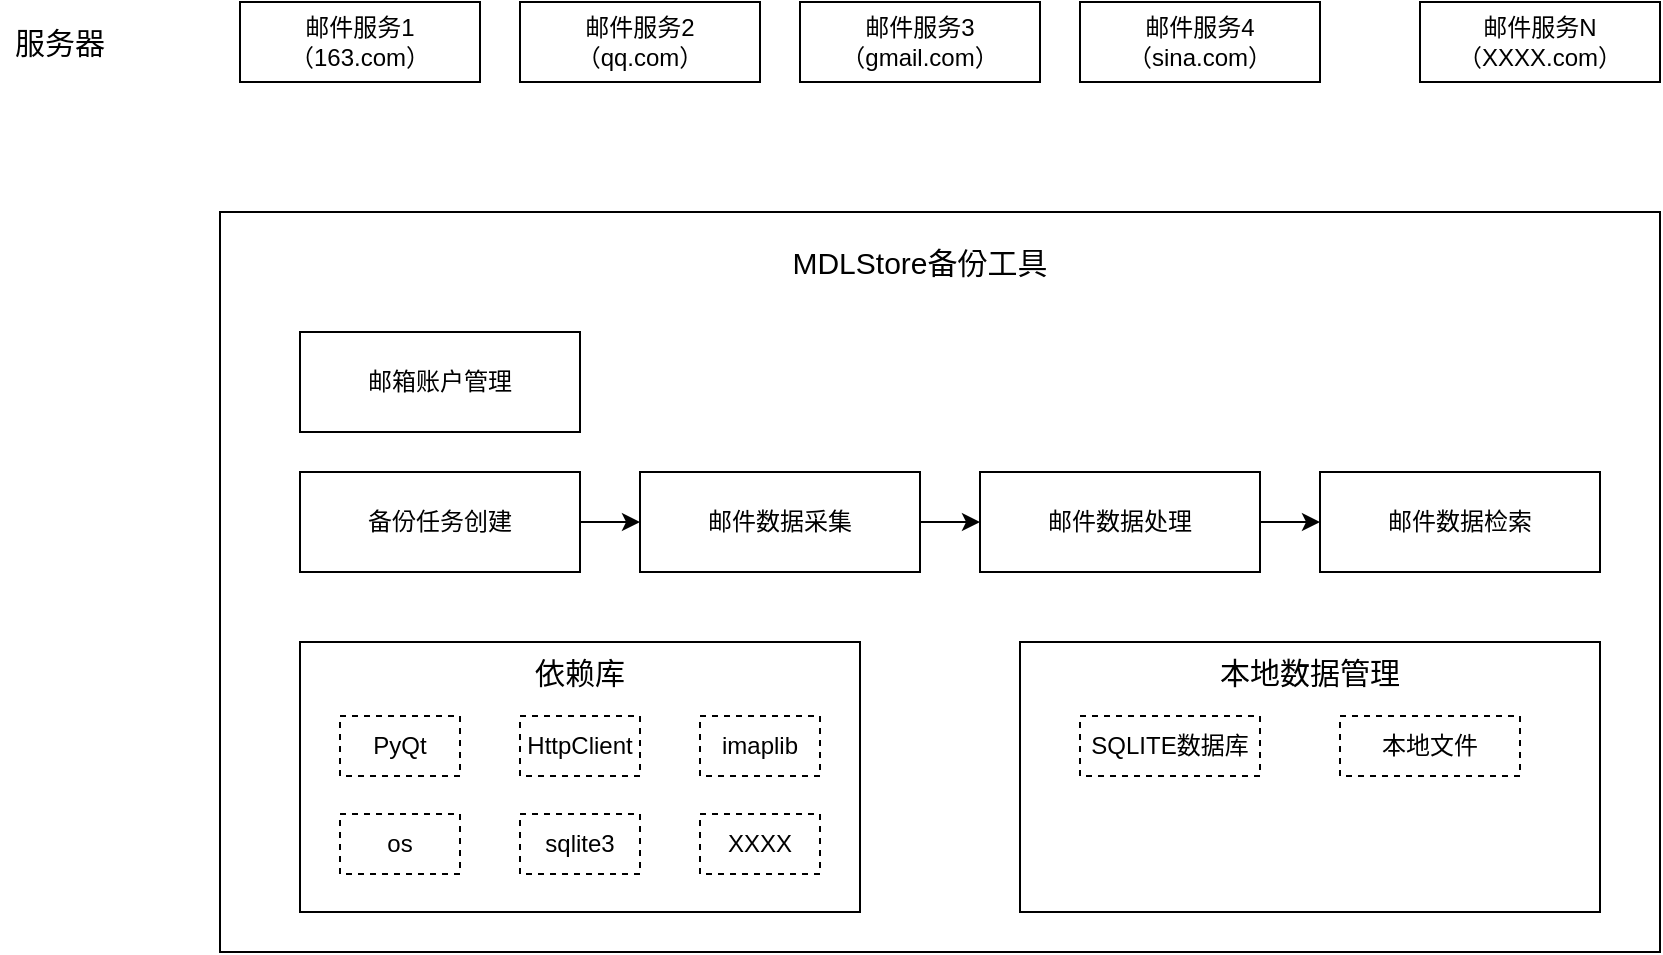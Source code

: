 <mxfile version="24.2.5" type="github">
  <diagram name="第 1 页" id="KcgZMIl5eJW6m7BrYvfu">
    <mxGraphModel dx="1863" dy="611" grid="1" gridSize="10" guides="1" tooltips="1" connect="1" arrows="1" fold="1" page="1" pageScale="1" pageWidth="827" pageHeight="1169" math="0" shadow="0">
      <root>
        <mxCell id="0" />
        <mxCell id="1" parent="0" />
        <mxCell id="3NGuBXXZeXwHXCW2pUsl-2" value="邮件服务1（163.com）" style="rounded=0;whiteSpace=wrap;html=1;" vertex="1" parent="1">
          <mxGeometry x="90" y="180" width="120" height="40" as="geometry" />
        </mxCell>
        <mxCell id="3NGuBXXZeXwHXCW2pUsl-3" value="邮件服务2&lt;div&gt;（qq.com）&lt;/div&gt;" style="rounded=0;whiteSpace=wrap;html=1;" vertex="1" parent="1">
          <mxGeometry x="230" y="180" width="120" height="40" as="geometry" />
        </mxCell>
        <mxCell id="3NGuBXXZeXwHXCW2pUsl-4" value="邮件服务3&lt;div&gt;（gmail.com）&lt;/div&gt;" style="rounded=0;whiteSpace=wrap;html=1;" vertex="1" parent="1">
          <mxGeometry x="370" y="180" width="120" height="40" as="geometry" />
        </mxCell>
        <mxCell id="3NGuBXXZeXwHXCW2pUsl-5" value="邮件服务4&lt;div&gt;（sina.com）&lt;/div&gt;" style="rounded=0;whiteSpace=wrap;html=1;" vertex="1" parent="1">
          <mxGeometry x="510" y="180" width="120" height="40" as="geometry" />
        </mxCell>
        <mxCell id="3NGuBXXZeXwHXCW2pUsl-6" value="邮件服务N&lt;div&gt;（XXXX.com）&lt;/div&gt;" style="rounded=0;whiteSpace=wrap;html=1;" vertex="1" parent="1">
          <mxGeometry x="680" y="180" width="120" height="40" as="geometry" />
        </mxCell>
        <mxCell id="3NGuBXXZeXwHXCW2pUsl-7" value="服务器" style="text;html=1;align=center;verticalAlign=middle;whiteSpace=wrap;rounded=0;fontSize=15;" vertex="1" parent="1">
          <mxGeometry x="-30" y="185" width="60" height="30" as="geometry" />
        </mxCell>
        <mxCell id="3NGuBXXZeXwHXCW2pUsl-25" value="" style="group" vertex="1" connectable="0" parent="1">
          <mxGeometry x="80" y="285" width="720" height="370" as="geometry" />
        </mxCell>
        <mxCell id="3NGuBXXZeXwHXCW2pUsl-8" value="" style="rounded=0;whiteSpace=wrap;html=1;container=0;" vertex="1" parent="3NGuBXXZeXwHXCW2pUsl-25">
          <mxGeometry width="720" height="370" as="geometry" />
        </mxCell>
        <mxCell id="3NGuBXXZeXwHXCW2pUsl-9" value="邮箱账户管理" style="rounded=0;whiteSpace=wrap;html=1;container=0;" vertex="1" parent="3NGuBXXZeXwHXCW2pUsl-25">
          <mxGeometry x="40" y="60" width="140" height="50" as="geometry" />
        </mxCell>
        <mxCell id="3NGuBXXZeXwHXCW2pUsl-15" style="edgeStyle=orthogonalEdgeStyle;rounded=0;orthogonalLoop=1;jettySize=auto;html=1;entryX=0;entryY=0.5;entryDx=0;entryDy=0;" edge="1" parent="3NGuBXXZeXwHXCW2pUsl-25" source="3NGuBXXZeXwHXCW2pUsl-10" target="3NGuBXXZeXwHXCW2pUsl-11">
          <mxGeometry relative="1" as="geometry" />
        </mxCell>
        <mxCell id="3NGuBXXZeXwHXCW2pUsl-10" value="备份任务创建" style="rounded=0;whiteSpace=wrap;html=1;container=0;" vertex="1" parent="3NGuBXXZeXwHXCW2pUsl-25">
          <mxGeometry x="40" y="130" width="140" height="50" as="geometry" />
        </mxCell>
        <mxCell id="3NGuBXXZeXwHXCW2pUsl-17" style="edgeStyle=orthogonalEdgeStyle;rounded=0;orthogonalLoop=1;jettySize=auto;html=1;entryX=0;entryY=0.5;entryDx=0;entryDy=0;" edge="1" parent="3NGuBXXZeXwHXCW2pUsl-25" source="3NGuBXXZeXwHXCW2pUsl-11" target="3NGuBXXZeXwHXCW2pUsl-16">
          <mxGeometry relative="1" as="geometry" />
        </mxCell>
        <mxCell id="3NGuBXXZeXwHXCW2pUsl-11" value="邮件数据采集" style="rounded=0;whiteSpace=wrap;html=1;container=0;" vertex="1" parent="3NGuBXXZeXwHXCW2pUsl-25">
          <mxGeometry x="210" y="130" width="140" height="50" as="geometry" />
        </mxCell>
        <mxCell id="3NGuBXXZeXwHXCW2pUsl-14" value="MDLStore备份工具" style="text;html=1;align=center;verticalAlign=middle;whiteSpace=wrap;rounded=0;fontSize=15;container=0;" vertex="1" parent="3NGuBXXZeXwHXCW2pUsl-25">
          <mxGeometry x="270" y="10" width="160" height="30" as="geometry" />
        </mxCell>
        <mxCell id="3NGuBXXZeXwHXCW2pUsl-23" style="edgeStyle=orthogonalEdgeStyle;rounded=0;orthogonalLoop=1;jettySize=auto;html=1;entryX=0;entryY=0.5;entryDx=0;entryDy=0;" edge="1" parent="3NGuBXXZeXwHXCW2pUsl-25" source="3NGuBXXZeXwHXCW2pUsl-16" target="3NGuBXXZeXwHXCW2pUsl-22">
          <mxGeometry relative="1" as="geometry" />
        </mxCell>
        <mxCell id="3NGuBXXZeXwHXCW2pUsl-16" value="邮件数据处理" style="rounded=0;whiteSpace=wrap;html=1;container=0;" vertex="1" parent="3NGuBXXZeXwHXCW2pUsl-25">
          <mxGeometry x="380" y="130" width="140" height="50" as="geometry" />
        </mxCell>
        <mxCell id="3NGuBXXZeXwHXCW2pUsl-18" value="" style="rounded=0;whiteSpace=wrap;html=1;container=0;" vertex="1" parent="3NGuBXXZeXwHXCW2pUsl-25">
          <mxGeometry x="40" y="215" width="280" height="135" as="geometry" />
        </mxCell>
        <mxCell id="3NGuBXXZeXwHXCW2pUsl-19" value="依赖库" style="text;html=1;align=center;verticalAlign=middle;whiteSpace=wrap;rounded=0;fontSize=15;container=0;" vertex="1" parent="3NGuBXXZeXwHXCW2pUsl-25">
          <mxGeometry x="100" y="215" width="160" height="30" as="geometry" />
        </mxCell>
        <mxCell id="3NGuBXXZeXwHXCW2pUsl-20" value="" style="rounded=0;whiteSpace=wrap;html=1;container=0;" vertex="1" parent="3NGuBXXZeXwHXCW2pUsl-25">
          <mxGeometry x="400" y="215" width="290" height="135" as="geometry" />
        </mxCell>
        <mxCell id="3NGuBXXZeXwHXCW2pUsl-21" value="本地数据管理" style="text;html=1;align=center;verticalAlign=middle;whiteSpace=wrap;rounded=0;fontSize=15;container=0;" vertex="1" parent="3NGuBXXZeXwHXCW2pUsl-25">
          <mxGeometry x="465" y="215" width="160" height="30" as="geometry" />
        </mxCell>
        <mxCell id="3NGuBXXZeXwHXCW2pUsl-22" value="邮件数据检索" style="rounded=0;whiteSpace=wrap;html=1;container=0;" vertex="1" parent="3NGuBXXZeXwHXCW2pUsl-25">
          <mxGeometry x="550" y="130" width="140" height="50" as="geometry" />
        </mxCell>
        <mxCell id="3NGuBXXZeXwHXCW2pUsl-24" value="PyQt" style="rounded=0;whiteSpace=wrap;html=1;container=0;dashed=1;" vertex="1" parent="3NGuBXXZeXwHXCW2pUsl-25">
          <mxGeometry x="60" y="252" width="60" height="30" as="geometry" />
        </mxCell>
        <mxCell id="3NGuBXXZeXwHXCW2pUsl-26" value="HttpClient" style="rounded=0;whiteSpace=wrap;html=1;container=0;dashed=1;" vertex="1" parent="3NGuBXXZeXwHXCW2pUsl-25">
          <mxGeometry x="150" y="252" width="60" height="30" as="geometry" />
        </mxCell>
        <mxCell id="3NGuBXXZeXwHXCW2pUsl-27" value="imaplib" style="rounded=0;whiteSpace=wrap;html=1;container=0;dashed=1;" vertex="1" parent="3NGuBXXZeXwHXCW2pUsl-25">
          <mxGeometry x="240" y="252" width="60" height="30" as="geometry" />
        </mxCell>
        <mxCell id="3NGuBXXZeXwHXCW2pUsl-28" value="os" style="rounded=0;whiteSpace=wrap;html=1;container=0;dashed=1;" vertex="1" parent="3NGuBXXZeXwHXCW2pUsl-25">
          <mxGeometry x="60" y="301" width="60" height="30" as="geometry" />
        </mxCell>
        <mxCell id="3NGuBXXZeXwHXCW2pUsl-29" value="sqlite3" style="rounded=0;whiteSpace=wrap;html=1;container=0;dashed=1;" vertex="1" parent="3NGuBXXZeXwHXCW2pUsl-25">
          <mxGeometry x="150" y="301" width="60" height="30" as="geometry" />
        </mxCell>
        <mxCell id="3NGuBXXZeXwHXCW2pUsl-30" value="XXXX" style="rounded=0;whiteSpace=wrap;html=1;container=0;dashed=1;" vertex="1" parent="3NGuBXXZeXwHXCW2pUsl-25">
          <mxGeometry x="240" y="301" width="60" height="30" as="geometry" />
        </mxCell>
        <mxCell id="3NGuBXXZeXwHXCW2pUsl-31" value="SQLITE数据库" style="rounded=0;whiteSpace=wrap;html=1;container=0;dashed=1;" vertex="1" parent="3NGuBXXZeXwHXCW2pUsl-25">
          <mxGeometry x="430" y="252" width="90" height="30" as="geometry" />
        </mxCell>
        <mxCell id="3NGuBXXZeXwHXCW2pUsl-32" value="本地文件" style="rounded=0;whiteSpace=wrap;html=1;container=0;dashed=1;" vertex="1" parent="3NGuBXXZeXwHXCW2pUsl-25">
          <mxGeometry x="560" y="252" width="90" height="30" as="geometry" />
        </mxCell>
      </root>
    </mxGraphModel>
  </diagram>
</mxfile>
